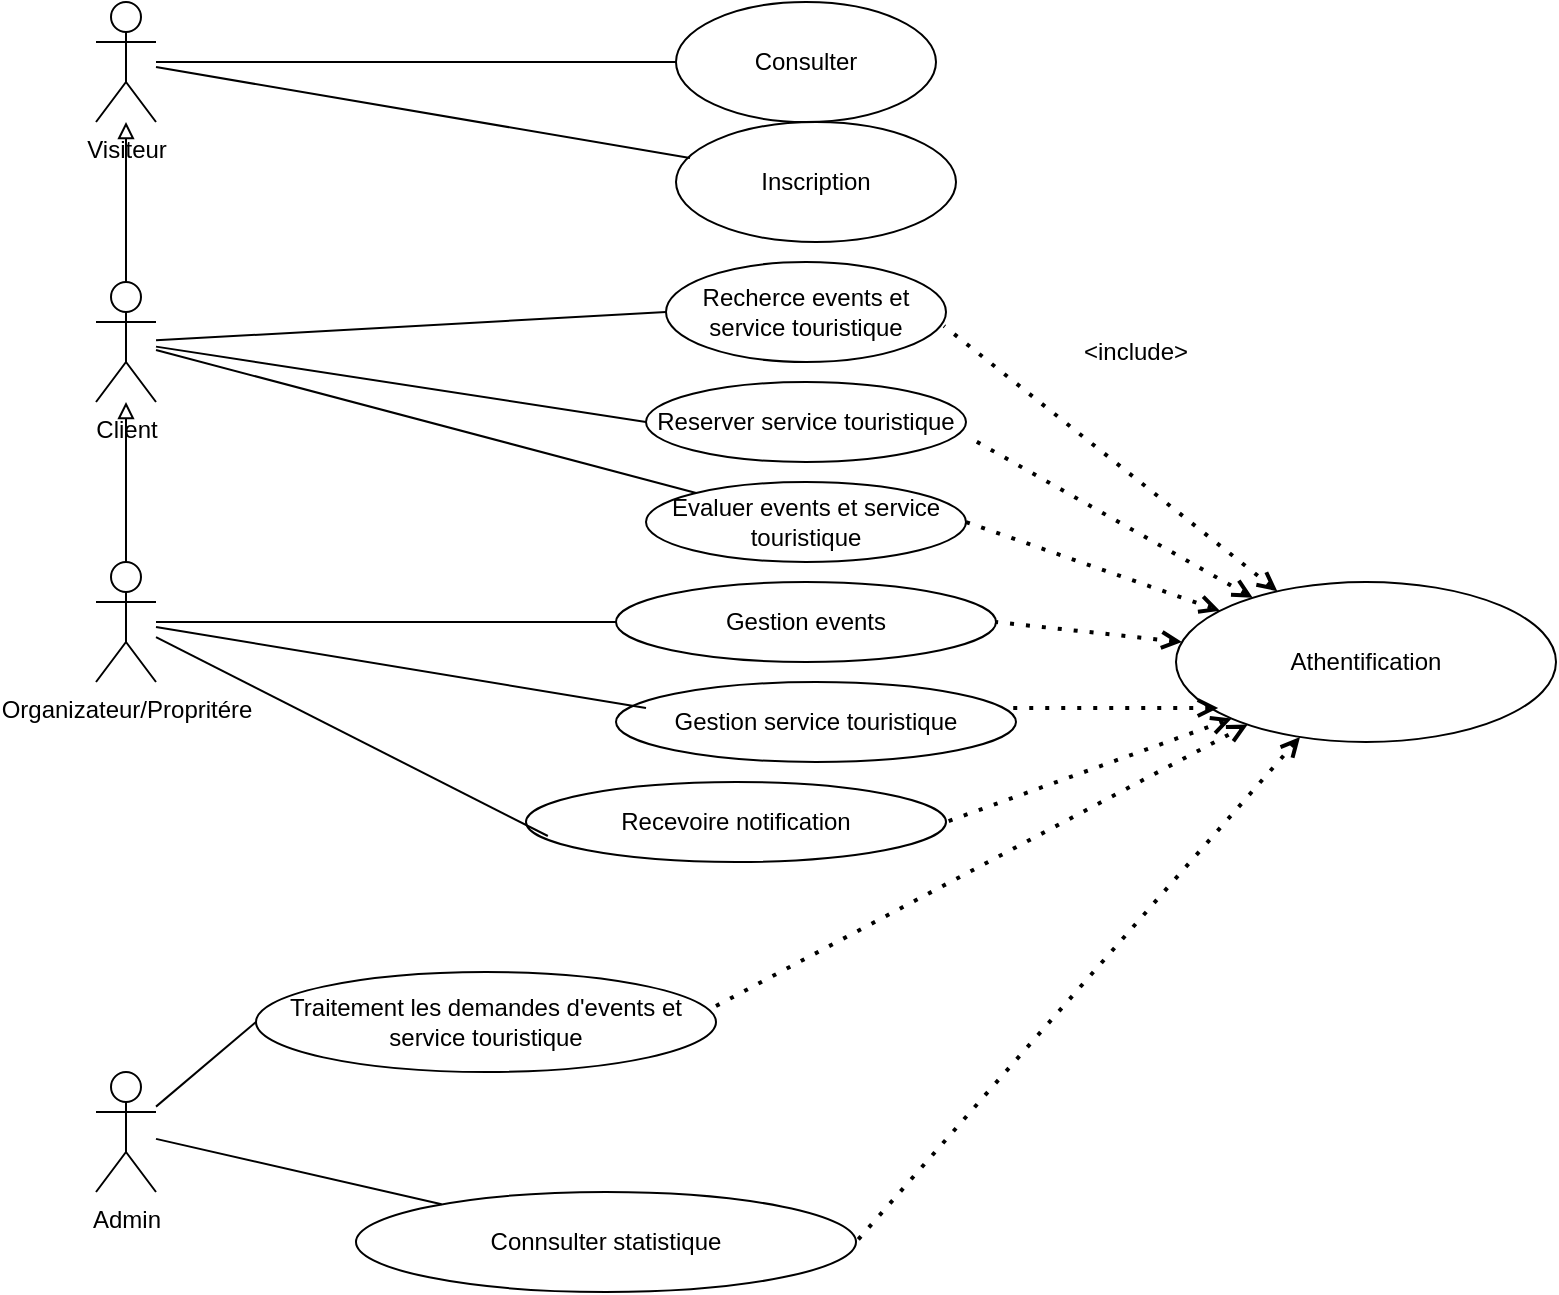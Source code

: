 <mxfile version="23.0.2" type="github">
  <diagram name="Page-1" id="P7TLeiTiltHmnGCo5MTN">
    <mxGraphModel dx="1180" dy="624" grid="1" gridSize="10" guides="1" tooltips="1" connect="1" arrows="1" fold="1" page="1" pageScale="1" pageWidth="827" pageHeight="1169" math="0" shadow="0">
      <root>
        <mxCell id="0" />
        <mxCell id="1" parent="0" />
        <mxCell id="sqn5vPOxeCrrnbe9mnzl-1" value="Visiteur" style="shape=umlActor;verticalLabelPosition=bottom;verticalAlign=top;html=1;outlineConnect=0;fillStyle=auto;" parent="1" vertex="1">
          <mxGeometry x="80" y="50" width="30" height="60" as="geometry" />
        </mxCell>
        <mxCell id="sqn5vPOxeCrrnbe9mnzl-16" style="edgeStyle=orthogonalEdgeStyle;rounded=0;orthogonalLoop=1;jettySize=auto;html=1;endArrow=block;endFill=0;" parent="1" source="sqn5vPOxeCrrnbe9mnzl-2" target="sqn5vPOxeCrrnbe9mnzl-1" edge="1">
          <mxGeometry relative="1" as="geometry" />
        </mxCell>
        <mxCell id="sqn5vPOxeCrrnbe9mnzl-2" value="Client" style="shape=umlActor;verticalLabelPosition=bottom;verticalAlign=top;html=1;outlineConnect=0;fillStyle=auto;" parent="1" vertex="1">
          <mxGeometry x="80" y="190" width="30" height="60" as="geometry" />
        </mxCell>
        <mxCell id="sqn5vPOxeCrrnbe9mnzl-4" value="Consulter" style="ellipse;whiteSpace=wrap;html=1;" parent="1" vertex="1">
          <mxGeometry x="370" y="50" width="130" height="60" as="geometry" />
        </mxCell>
        <mxCell id="sqn5vPOxeCrrnbe9mnzl-8" value="Inscription" style="ellipse;whiteSpace=wrap;html=1;" parent="1" vertex="1">
          <mxGeometry x="370" y="110" width="140" height="60" as="geometry" />
        </mxCell>
        <mxCell id="sqn5vPOxeCrrnbe9mnzl-11" value="Recherce events et service touristique" style="ellipse;whiteSpace=wrap;html=1;" parent="1" vertex="1">
          <mxGeometry x="365" y="180" width="140" height="50" as="geometry" />
        </mxCell>
        <mxCell id="sqn5vPOxeCrrnbe9mnzl-13" value="Reserver service touristique" style="ellipse;whiteSpace=wrap;html=1;" parent="1" vertex="1">
          <mxGeometry x="355" y="240" width="160" height="40" as="geometry" />
        </mxCell>
        <mxCell id="sqn5vPOxeCrrnbe9mnzl-15" value="Evaluer events et service touristique" style="ellipse;whiteSpace=wrap;html=1;" parent="1" vertex="1">
          <mxGeometry x="355" y="290" width="160" height="40" as="geometry" />
        </mxCell>
        <mxCell id="sqn5vPOxeCrrnbe9mnzl-18" style="edgeStyle=orthogonalEdgeStyle;rounded=0;orthogonalLoop=1;jettySize=auto;html=1;endArrow=block;endFill=0;" parent="1" source="sqn5vPOxeCrrnbe9mnzl-17" target="sqn5vPOxeCrrnbe9mnzl-2" edge="1">
          <mxGeometry relative="1" as="geometry" />
        </mxCell>
        <mxCell id="sqn5vPOxeCrrnbe9mnzl-17" value="Organizateur/Propritére&lt;br&gt;" style="shape=umlActor;verticalLabelPosition=bottom;verticalAlign=top;html=1;outlineConnect=0;" parent="1" vertex="1">
          <mxGeometry x="80" y="330" width="30" height="60" as="geometry" />
        </mxCell>
        <mxCell id="sqn5vPOxeCrrnbe9mnzl-19" value="Gestion events" style="ellipse;whiteSpace=wrap;html=1;" parent="1" vertex="1">
          <mxGeometry x="340" y="340" width="190" height="40" as="geometry" />
        </mxCell>
        <mxCell id="sqn5vPOxeCrrnbe9mnzl-20" value="Gestion service touristique" style="ellipse;whiteSpace=wrap;html=1;" parent="1" vertex="1">
          <mxGeometry x="340" y="390" width="200" height="40" as="geometry" />
        </mxCell>
        <mxCell id="sqn5vPOxeCrrnbe9mnzl-21" value="Recevoire notification" style="ellipse;whiteSpace=wrap;html=1;" parent="1" vertex="1">
          <mxGeometry x="295" y="440" width="210" height="40" as="geometry" />
        </mxCell>
        <mxCell id="sqn5vPOxeCrrnbe9mnzl-31" value="" style="endArrow=none;html=1;rounded=0;" parent="1" source="sqn5vPOxeCrrnbe9mnzl-1" target="sqn5vPOxeCrrnbe9mnzl-4" edge="1">
          <mxGeometry width="50" height="50" relative="1" as="geometry">
            <mxPoint x="230" y="100" as="sourcePoint" />
            <mxPoint x="280" y="50" as="targetPoint" />
          </mxGeometry>
        </mxCell>
        <mxCell id="sqn5vPOxeCrrnbe9mnzl-32" value="" style="endArrow=none;html=1;rounded=0;entryX=0.05;entryY=0.3;entryDx=0;entryDy=0;entryPerimeter=0;" parent="1" source="sqn5vPOxeCrrnbe9mnzl-1" target="sqn5vPOxeCrrnbe9mnzl-8" edge="1">
          <mxGeometry width="50" height="50" relative="1" as="geometry">
            <mxPoint x="200" y="180" as="sourcePoint" />
            <mxPoint x="250" y="130" as="targetPoint" />
          </mxGeometry>
        </mxCell>
        <mxCell id="sqn5vPOxeCrrnbe9mnzl-33" value="" style="endArrow=none;html=1;rounded=0;entryX=0;entryY=0.5;entryDx=0;entryDy=0;" parent="1" source="sqn5vPOxeCrrnbe9mnzl-2" target="sqn5vPOxeCrrnbe9mnzl-11" edge="1">
          <mxGeometry width="50" height="50" relative="1" as="geometry">
            <mxPoint x="390" y="340" as="sourcePoint" />
            <mxPoint x="440" y="290" as="targetPoint" />
          </mxGeometry>
        </mxCell>
        <mxCell id="sqn5vPOxeCrrnbe9mnzl-34" value="" style="endArrow=none;html=1;rounded=0;entryX=0;entryY=0.5;entryDx=0;entryDy=0;" parent="1" source="sqn5vPOxeCrrnbe9mnzl-2" target="sqn5vPOxeCrrnbe9mnzl-13" edge="1">
          <mxGeometry width="50" height="50" relative="1" as="geometry">
            <mxPoint x="180" y="280" as="sourcePoint" />
            <mxPoint x="230" y="230" as="targetPoint" />
          </mxGeometry>
        </mxCell>
        <mxCell id="sqn5vPOxeCrrnbe9mnzl-35" value="" style="endArrow=none;html=1;rounded=0;" parent="1" source="sqn5vPOxeCrrnbe9mnzl-2" target="sqn5vPOxeCrrnbe9mnzl-15" edge="1">
          <mxGeometry width="50" height="50" relative="1" as="geometry">
            <mxPoint x="390" y="340" as="sourcePoint" />
            <mxPoint x="440" y="290" as="targetPoint" />
          </mxGeometry>
        </mxCell>
        <mxCell id="sqn5vPOxeCrrnbe9mnzl-36" value="" style="endArrow=none;html=1;rounded=0;" parent="1" source="sqn5vPOxeCrrnbe9mnzl-17" target="sqn5vPOxeCrrnbe9mnzl-19" edge="1">
          <mxGeometry width="50" height="50" relative="1" as="geometry">
            <mxPoint x="390" y="340" as="sourcePoint" />
            <mxPoint x="440" y="290" as="targetPoint" />
          </mxGeometry>
        </mxCell>
        <mxCell id="sqn5vPOxeCrrnbe9mnzl-37" value="" style="endArrow=none;html=1;rounded=0;entryX=0.075;entryY=0.325;entryDx=0;entryDy=0;entryPerimeter=0;" parent="1" source="sqn5vPOxeCrrnbe9mnzl-17" target="sqn5vPOxeCrrnbe9mnzl-20" edge="1">
          <mxGeometry width="50" height="50" relative="1" as="geometry">
            <mxPoint x="390" y="340" as="sourcePoint" />
            <mxPoint x="440" y="290" as="targetPoint" />
          </mxGeometry>
        </mxCell>
        <mxCell id="sqn5vPOxeCrrnbe9mnzl-38" value="" style="endArrow=none;html=1;rounded=0;entryX=0.052;entryY=0.675;entryDx=0;entryDy=0;entryPerimeter=0;" parent="1" source="sqn5vPOxeCrrnbe9mnzl-17" target="sqn5vPOxeCrrnbe9mnzl-21" edge="1">
          <mxGeometry width="50" height="50" relative="1" as="geometry">
            <mxPoint x="390" y="340" as="sourcePoint" />
            <mxPoint x="440" y="290" as="targetPoint" />
          </mxGeometry>
        </mxCell>
        <mxCell id="sqn5vPOxeCrrnbe9mnzl-39" value="Admin" style="shape=umlActor;verticalLabelPosition=bottom;verticalAlign=top;html=1;outlineConnect=0;" parent="1" vertex="1">
          <mxGeometry x="80" y="585" width="30" height="60" as="geometry" />
        </mxCell>
        <mxCell id="sqn5vPOxeCrrnbe9mnzl-41" value="Traitement les demandes d&#39;events et service touristique" style="ellipse;whiteSpace=wrap;html=1;" parent="1" vertex="1">
          <mxGeometry x="160" y="535" width="230" height="50" as="geometry" />
        </mxCell>
        <mxCell id="sqn5vPOxeCrrnbe9mnzl-44" value="Connsulter statistique" style="ellipse;whiteSpace=wrap;html=1;" parent="1" vertex="1">
          <mxGeometry x="210" y="645" width="250" height="50" as="geometry" />
        </mxCell>
        <mxCell id="sqn5vPOxeCrrnbe9mnzl-45" value="" style="endArrow=none;html=1;rounded=0;entryX=0;entryY=0.5;entryDx=0;entryDy=0;" parent="1" source="sqn5vPOxeCrrnbe9mnzl-39" target="sqn5vPOxeCrrnbe9mnzl-41" edge="1">
          <mxGeometry width="50" height="50" relative="1" as="geometry">
            <mxPoint x="390" y="640" as="sourcePoint" />
            <mxPoint x="440" y="590" as="targetPoint" />
          </mxGeometry>
        </mxCell>
        <mxCell id="sqn5vPOxeCrrnbe9mnzl-46" value="" style="endArrow=none;html=1;rounded=0;" parent="1" source="sqn5vPOxeCrrnbe9mnzl-39" target="sqn5vPOxeCrrnbe9mnzl-44" edge="1">
          <mxGeometry width="50" height="50" relative="1" as="geometry">
            <mxPoint x="390" y="640" as="sourcePoint" />
            <mxPoint x="440" y="590" as="targetPoint" />
          </mxGeometry>
        </mxCell>
        <mxCell id="sqn5vPOxeCrrnbe9mnzl-52" value="Athentification" style="ellipse;whiteSpace=wrap;html=1;" parent="1" vertex="1">
          <mxGeometry x="620" y="340" width="190" height="80" as="geometry" />
        </mxCell>
        <mxCell id="sqn5vPOxeCrrnbe9mnzl-54" value="" style="endArrow=none;dashed=1;html=1;dashPattern=1 3;strokeWidth=2;rounded=0;entryX=1.013;entryY=0.7;entryDx=0;entryDy=0;entryPerimeter=0;startArrow=open;startFill=0;" parent="1" source="sqn5vPOxeCrrnbe9mnzl-52" target="sqn5vPOxeCrrnbe9mnzl-13" edge="1">
          <mxGeometry width="50" height="50" relative="1" as="geometry">
            <mxPoint x="390" y="340" as="sourcePoint" />
            <mxPoint x="440" y="290" as="targetPoint" />
          </mxGeometry>
        </mxCell>
        <mxCell id="sqn5vPOxeCrrnbe9mnzl-55" value="" style="endArrow=none;dashed=1;html=1;dashPattern=1 3;strokeWidth=2;rounded=0;entryX=1;entryY=0.5;entryDx=0;entryDy=0;startArrow=open;startFill=0;" parent="1" source="sqn5vPOxeCrrnbe9mnzl-52" target="sqn5vPOxeCrrnbe9mnzl-15" edge="1">
          <mxGeometry width="50" height="50" relative="1" as="geometry">
            <mxPoint x="390" y="340" as="sourcePoint" />
            <mxPoint x="440" y="290" as="targetPoint" />
          </mxGeometry>
        </mxCell>
        <mxCell id="sqn5vPOxeCrrnbe9mnzl-56" value="" style="endArrow=none;dashed=1;html=1;dashPattern=1 3;strokeWidth=2;rounded=0;entryX=1;entryY=0.5;entryDx=0;entryDy=0;startArrow=open;startFill=0;" parent="1" source="sqn5vPOxeCrrnbe9mnzl-52" target="sqn5vPOxeCrrnbe9mnzl-19" edge="1">
          <mxGeometry width="50" height="50" relative="1" as="geometry">
            <mxPoint x="390" y="340" as="sourcePoint" />
            <mxPoint x="440" y="290" as="targetPoint" />
          </mxGeometry>
        </mxCell>
        <mxCell id="sqn5vPOxeCrrnbe9mnzl-57" value="" style="endArrow=none;dashed=1;html=1;dashPattern=1 3;strokeWidth=2;rounded=0;entryX=0.98;entryY=0.325;entryDx=0;entryDy=0;entryPerimeter=0;exitX=0.111;exitY=0.788;exitDx=0;exitDy=0;exitPerimeter=0;startArrow=open;startFill=0;" parent="1" source="sqn5vPOxeCrrnbe9mnzl-52" target="sqn5vPOxeCrrnbe9mnzl-20" edge="1">
          <mxGeometry width="50" height="50" relative="1" as="geometry">
            <mxPoint x="390" y="440" as="sourcePoint" />
            <mxPoint x="440" y="390" as="targetPoint" />
          </mxGeometry>
        </mxCell>
        <mxCell id="sqn5vPOxeCrrnbe9mnzl-58" value="" style="endArrow=none;dashed=1;html=1;dashPattern=1 3;strokeWidth=2;rounded=0;entryX=1;entryY=0.5;entryDx=0;entryDy=0;exitX=0;exitY=1;exitDx=0;exitDy=0;startArrow=open;startFill=0;" parent="1" source="sqn5vPOxeCrrnbe9mnzl-52" target="sqn5vPOxeCrrnbe9mnzl-21" edge="1">
          <mxGeometry width="50" height="50" relative="1" as="geometry">
            <mxPoint x="390" y="440" as="sourcePoint" />
            <mxPoint x="440" y="390" as="targetPoint" />
          </mxGeometry>
        </mxCell>
        <mxCell id="sqn5vPOxeCrrnbe9mnzl-59" value="" style="endArrow=open;dashed=1;html=1;dashPattern=1 3;strokeWidth=2;rounded=0;exitX=1;exitY=0.34;exitDx=0;exitDy=0;exitPerimeter=0;startArrow=none;startFill=0;endFill=0;" parent="1" source="sqn5vPOxeCrrnbe9mnzl-41" target="sqn5vPOxeCrrnbe9mnzl-52" edge="1">
          <mxGeometry width="50" height="50" relative="1" as="geometry">
            <mxPoint x="390" y="440" as="sourcePoint" />
            <mxPoint x="440" y="390" as="targetPoint" />
          </mxGeometry>
        </mxCell>
        <mxCell id="sqn5vPOxeCrrnbe9mnzl-61" value="" style="endArrow=none;dashed=1;html=1;dashPattern=1 3;strokeWidth=2;rounded=0;entryX=1;entryY=0.5;entryDx=0;entryDy=0;startArrow=open;startFill=0;" parent="1" source="sqn5vPOxeCrrnbe9mnzl-52" target="sqn5vPOxeCrrnbe9mnzl-44" edge="1">
          <mxGeometry width="50" height="50" relative="1" as="geometry">
            <mxPoint x="390" y="740" as="sourcePoint" />
            <mxPoint x="440" y="690" as="targetPoint" />
          </mxGeometry>
        </mxCell>
        <mxCell id="sqn5vPOxeCrrnbe9mnzl-62" value="" style="endArrow=none;dashed=1;html=1;dashPattern=1 3;strokeWidth=2;rounded=0;entryX=0.993;entryY=0.64;entryDx=0;entryDy=0;entryPerimeter=0;endFill=0;startArrow=open;startFill=0;" parent="1" source="sqn5vPOxeCrrnbe9mnzl-52" target="sqn5vPOxeCrrnbe9mnzl-11" edge="1">
          <mxGeometry width="50" height="50" relative="1" as="geometry">
            <mxPoint x="390" y="440" as="sourcePoint" />
            <mxPoint x="440" y="390" as="targetPoint" />
          </mxGeometry>
        </mxCell>
        <mxCell id="sqn5vPOxeCrrnbe9mnzl-63" value="&amp;lt;include&amp;gt;" style="text;html=1;strokeColor=none;fillColor=none;align=center;verticalAlign=middle;whiteSpace=wrap;rounded=0;" parent="1" vertex="1">
          <mxGeometry x="570" y="210" width="60" height="30" as="geometry" />
        </mxCell>
      </root>
    </mxGraphModel>
  </diagram>
</mxfile>
